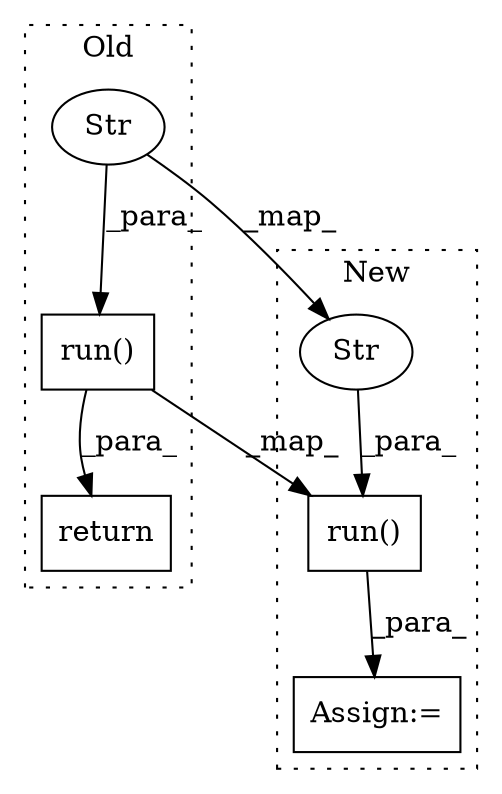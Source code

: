 digraph G {
subgraph cluster0 {
1 [label="run()" a="75" s="1471,1503" l="19,54" shape="box"];
4 [label="return" a="93" s="1464" l="7" shape="box"];
5 [label="Str" a="66" s="1490" l="13" shape="ellipse"];
label = "Old";
style="dotted";
}
subgraph cluster1 {
2 [label="run()" a="75" s="1592,1619" l="14,54" shape="box"];
3 [label="Assign:=" a="68" s="1581" l="11" shape="box"];
6 [label="Str" a="66" s="1606" l="13" shape="ellipse"];
label = "New";
style="dotted";
}
1 -> 4 [label="_para_"];
1 -> 2 [label="_map_"];
2 -> 3 [label="_para_"];
5 -> 1 [label="_para_"];
5 -> 6 [label="_map_"];
6 -> 2 [label="_para_"];
}